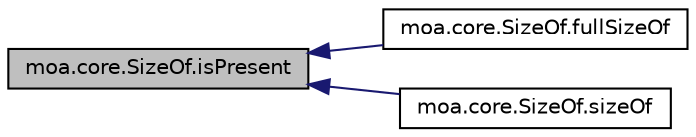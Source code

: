 digraph G
{
  edge [fontname="Helvetica",fontsize="10",labelfontname="Helvetica",labelfontsize="10"];
  node [fontname="Helvetica",fontsize="10",shape=record];
  rankdir=LR;
  Node1 [label="moa.core.SizeOf.isPresent",height=0.2,width=0.4,color="black", fillcolor="grey75", style="filled" fontcolor="black"];
  Node1 -> Node2 [dir=back,color="midnightblue",fontsize="10",style="solid",fontname="Helvetica"];
  Node2 [label="moa.core.SizeOf.fullSizeOf",height=0.2,width=0.4,color="black", fillcolor="white", style="filled",URL="$classmoa_1_1core_1_1SizeOf.html#a6090a1b8453f50fd9dec38908df38871",tooltip="Returns the full size of the object."];
  Node1 -> Node3 [dir=back,color="midnightblue",fontsize="10",style="solid",fontname="Helvetica"];
  Node3 [label="moa.core.SizeOf.sizeOf",height=0.2,width=0.4,color="black", fillcolor="white", style="filled",URL="$classmoa_1_1core_1_1SizeOf.html#ad1144569b762c3a8fd33f092f8050dd1",tooltip="Returns the size of the object."];
}
